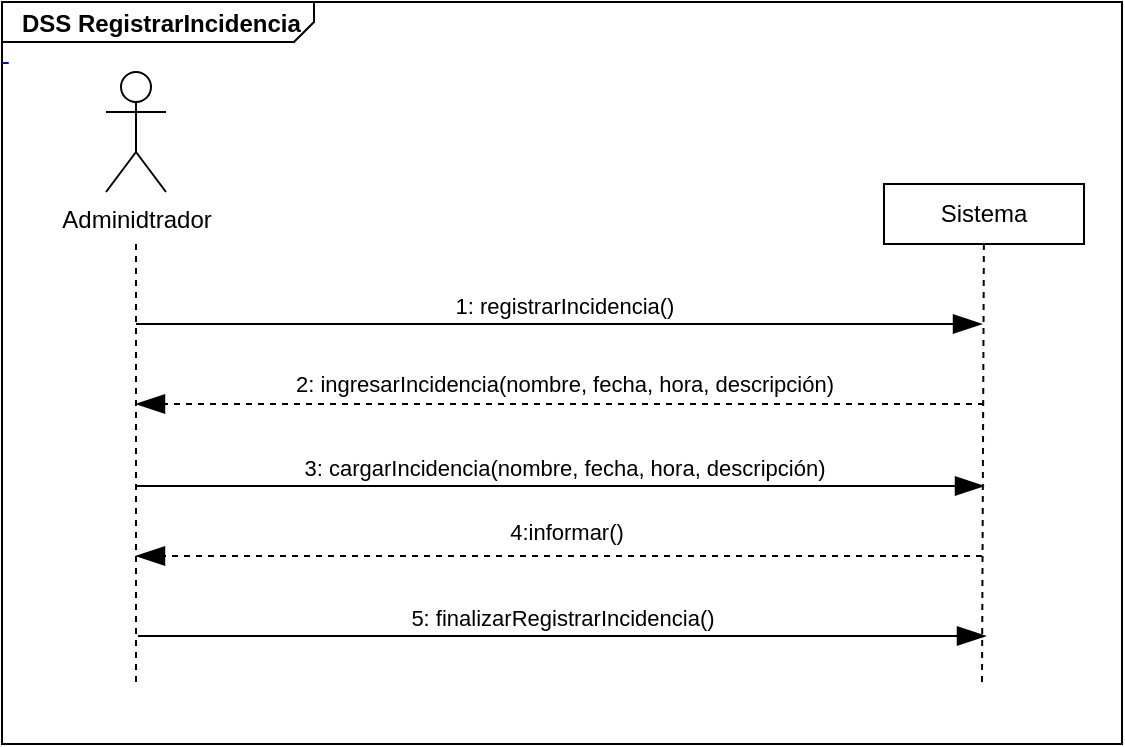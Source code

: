 <mxfile>
    <diagram id="JsvHAZJFXZokmGTcRXBu" name="DSS RegistrarIncidencia - 01">
        <mxGraphModel dx="576" dy="518" grid="1" gridSize="10" guides="1" tooltips="1" connect="1" arrows="1" fold="1" page="1" pageScale="1" pageWidth="827" pageHeight="1169" math="0" shadow="0">
            <root>
                <mxCell id="0"/>
                <mxCell id="1" parent="0"/>
                <mxCell id="65" value="&lt;p style=&quot;margin: 0px ; margin-top: 4px ; margin-left: 10px ; text-align: left&quot;&gt;&lt;b&gt;DSS RegistrarIncidencia&lt;/b&gt;&lt;/p&gt;&lt;a name=&quot;_Toc102614900&quot;&gt;&lt;/a&gt;&lt;div style=&quot;text-align: left&quot;&gt;&lt;a name=&quot;_Toc102614900&quot;&gt;&lt;/a&gt;&lt;a name=&quot;_Toc102614900&quot;&gt;&lt;b&gt;&lt;font color=&quot;#f0f0f0&quot;&gt;&amp;nbsp;&lt;/font&gt;&lt;/b&gt;&lt;/a&gt;&lt;/div&gt;" style="html=1;shape=mxgraph.sysml.package;labelX=156;html=1;overflow=fill;strokeWidth=1;recursiveResize=0;" parent="1" vertex="1">
                    <mxGeometry x="50" y="50" width="560" height="371" as="geometry"/>
                </mxCell>
                <mxCell id="30" value="Sistema" style="shape=rect;html=1;whiteSpace=wrap;align=center;" parent="1" vertex="1">
                    <mxGeometry x="491" y="141" width="100" height="30" as="geometry"/>
                </mxCell>
                <mxCell id="31" value="" style="edgeStyle=none;dashed=1;html=1;endArrow=none;" parent="1" edge="1">
                    <mxGeometry relative="1" as="geometry">
                        <mxPoint x="117" y="391" as="targetPoint"/>
                        <mxPoint x="117" y="171" as="sourcePoint"/>
                    </mxGeometry>
                </mxCell>
                <mxCell id="32" value="" style="edgeStyle=none;dashed=1;html=1;endArrow=none;" parent="1" source="30" edge="1">
                    <mxGeometry relative="1" as="geometry">
                        <mxPoint x="540" y="391" as="targetPoint"/>
                    </mxGeometry>
                </mxCell>
                <mxCell id="33" value="1: registrarIncidencia()" style="edgeStyle=none;html=1;endArrow=blockThin;verticalAlign=bottom;endSize=12;endFill=1;" parent="1" edge="1">
                    <mxGeometry x="0.012" relative="1" as="geometry">
                        <mxPoint x="117" y="211" as="sourcePoint"/>
                        <mxPoint x="540" y="211" as="targetPoint"/>
                        <mxPoint as="offset"/>
                    </mxGeometry>
                </mxCell>
                <mxCell id="34" value="3: cargarIncidencia(nombre, fecha, hora, descripción)" style="edgeStyle=none;html=1;endArrow=blockThin;verticalAlign=bottom;endSize=12;endFill=1;" parent="1" edge="1">
                    <mxGeometry x="0.009" relative="1" as="geometry">
                        <mxPoint x="117" y="292" as="sourcePoint"/>
                        <mxPoint x="541" y="292" as="targetPoint"/>
                        <mxPoint as="offset"/>
                    </mxGeometry>
                </mxCell>
                <mxCell id="35" value="" style="edgeStyle=none;html=1;endArrow=blockThin;verticalAlign=bottom;endSize=12;endFill=1;dashed=1;" parent="1" edge="1">
                    <mxGeometry relative="1" as="geometry">
                        <mxPoint x="541" y="251" as="sourcePoint"/>
                        <mxPoint x="117" y="251" as="targetPoint"/>
                    </mxGeometry>
                </mxCell>
                <mxCell id="74" value="2: ingresarIncidencia(nombre, fecha, hora, descripción)" style="edgeLabel;html=1;align=center;verticalAlign=middle;resizable=0;points=[];" parent="35" vertex="1" connectable="0">
                    <mxGeometry x="-0.072" y="6" relative="1" as="geometry">
                        <mxPoint x="-14" y="-16" as="offset"/>
                    </mxGeometry>
                </mxCell>
                <mxCell id="36" value="Adminidtrador" style="shape=umlActor;verticalLabelPosition=bottom;verticalAlign=top;html=1;" parent="1" vertex="1">
                    <mxGeometry x="102" y="85" width="30" height="60" as="geometry"/>
                </mxCell>
                <mxCell id="76" value="" style="edgeStyle=none;html=1;endArrow=blockThin;verticalAlign=bottom;endSize=12;endFill=1;dashed=1;" parent="1" edge="1">
                    <mxGeometry relative="1" as="geometry">
                        <mxPoint x="540" y="327" as="sourcePoint"/>
                        <mxPoint x="117" y="327" as="targetPoint"/>
                    </mxGeometry>
                </mxCell>
                <mxCell id="77" value="4:informar()" style="edgeLabel;html=1;align=center;verticalAlign=middle;resizable=0;points=[];" parent="76" vertex="1" connectable="0">
                    <mxGeometry x="-0.072" y="6" relative="1" as="geometry">
                        <mxPoint x="-12" y="-18" as="offset"/>
                    </mxGeometry>
                </mxCell>
                <mxCell id="88" value="5: finalizarRegistrarIncidencia()" style="edgeStyle=none;html=1;endArrow=blockThin;verticalAlign=bottom;endSize=12;endFill=1;" parent="1" edge="1">
                    <mxGeometry relative="1" as="geometry">
                        <mxPoint x="118" y="367" as="sourcePoint"/>
                        <mxPoint x="542" y="367" as="targetPoint"/>
                    </mxGeometry>
                </mxCell>
            </root>
        </mxGraphModel>
    </diagram>
    <diagram id="lke4f3has1XymGj8j7d4" name="DSS RegistrarSolicitud - 02">
        <mxGraphModel dx="576" dy="518" grid="1" gridSize="10" guides="1" tooltips="1" connect="1" arrows="1" fold="1" page="1" pageScale="1" pageWidth="827" pageHeight="1169" math="0" shadow="0">
            <root>
                <mxCell id="sWk2RPnV4N8eu5s9jekP-0"/>
                <mxCell id="sWk2RPnV4N8eu5s9jekP-1" parent="sWk2RPnV4N8eu5s9jekP-0"/>
                <mxCell id="sWk2RPnV4N8eu5s9jekP-2" value="&lt;p style=&quot;margin: 0px ; margin-top: 4px ; margin-left: 10px ; text-align: left&quot;&gt;&lt;b&gt;DSS RegistrarReporte&lt;/b&gt;&lt;/p&gt;" style="html=1;shape=mxgraph.sysml.package;labelX=155.76;html=1;overflow=fill;strokeWidth=1;recursiveResize=0;" parent="sWk2RPnV4N8eu5s9jekP-1" vertex="1">
                    <mxGeometry x="19" y="20" width="741" height="380" as="geometry"/>
                </mxCell>
                <mxCell id="sWk2RPnV4N8eu5s9jekP-3" value="Sistema" style="shape=rect;html=1;whiteSpace=wrap;align=center;" parent="sWk2RPnV4N8eu5s9jekP-1" vertex="1">
                    <mxGeometry x="642" y="120" width="100" height="30" as="geometry"/>
                </mxCell>
                <mxCell id="sWk2RPnV4N8eu5s9jekP-4" value="" style="edgeStyle=none;dashed=1;html=1;endArrow=none;" parent="sWk2RPnV4N8eu5s9jekP-1" edge="1">
                    <mxGeometry relative="1" as="geometry">
                        <mxPoint x="69" y="370" as="targetPoint"/>
                        <mxPoint x="69" y="150" as="sourcePoint"/>
                    </mxGeometry>
                </mxCell>
                <mxCell id="sWk2RPnV4N8eu5s9jekP-5" value="" style="edgeStyle=none;dashed=1;html=1;endArrow=none;" parent="sWk2RPnV4N8eu5s9jekP-1" source="sWk2RPnV4N8eu5s9jekP-3" edge="1">
                    <mxGeometry relative="1" as="geometry">
                        <mxPoint x="688" y="370" as="targetPoint"/>
                    </mxGeometry>
                </mxCell>
                <mxCell id="sWk2RPnV4N8eu5s9jekP-6" value="1: registrarReporte()" style="edgeStyle=none;html=1;endArrow=blockThin;verticalAlign=bottom;endSize=12;endFill=1;" parent="sWk2RPnV4N8eu5s9jekP-1" edge="1">
                    <mxGeometry x="0.012" relative="1" as="geometry">
                        <mxPoint x="70" y="190" as="sourcePoint"/>
                        <mxPoint x="690" y="190" as="targetPoint"/>
                        <mxPoint as="offset"/>
                    </mxGeometry>
                </mxCell>
                <mxCell id="sWk2RPnV4N8eu5s9jekP-7" value="3: cargarReporte(nombre, servicio_id, categoria_id, nivel_actuacion_id, prioridad_id, fecha, hora, descripción)" style="edgeStyle=none;html=1;endArrow=blockThin;verticalAlign=bottom;endSize=12;endFill=1;" parent="sWk2RPnV4N8eu5s9jekP-1" edge="1">
                    <mxGeometry relative="1" as="geometry">
                        <mxPoint x="70" y="270" as="sourcePoint"/>
                        <mxPoint x="690" y="270" as="targetPoint"/>
                    </mxGeometry>
                </mxCell>
                <mxCell id="sWk2RPnV4N8eu5s9jekP-8" value="" style="edgeStyle=none;html=1;endArrow=blockThin;verticalAlign=bottom;endSize=12;endFill=1;dashed=1;" parent="sWk2RPnV4N8eu5s9jekP-1" edge="1">
                    <mxGeometry relative="1" as="geometry">
                        <mxPoint x="690" y="230" as="sourcePoint"/>
                        <mxPoint x="70" y="230" as="targetPoint"/>
                    </mxGeometry>
                </mxCell>
                <mxCell id="sWk2RPnV4N8eu5s9jekP-9" value="2: ingresarReporte(nombre, servicio_id, categoria_id, nivel_actuacion_id, prioridad_id, fecha, hora, descripción)" style="edgeLabel;html=1;align=center;verticalAlign=middle;resizable=0;points=[];" parent="sWk2RPnV4N8eu5s9jekP-8" vertex="1" connectable="0">
                    <mxGeometry x="-0.072" y="6" relative="1" as="geometry">
                        <mxPoint x="-24" y="-16" as="offset"/>
                    </mxGeometry>
                </mxCell>
                <mxCell id="sWk2RPnV4N8eu5s9jekP-10" value="Administrador" style="shape=umlActor;verticalLabelPosition=bottom;verticalAlign=top;html=1;" parent="sWk2RPnV4N8eu5s9jekP-1" vertex="1">
                    <mxGeometry x="54" y="64" width="30" height="60" as="geometry"/>
                </mxCell>
                <mxCell id="sWk2RPnV4N8eu5s9jekP-11" value="" style="edgeStyle=none;html=1;endArrow=blockThin;verticalAlign=bottom;endSize=12;endFill=1;dashed=1;" parent="sWk2RPnV4N8eu5s9jekP-1" edge="1">
                    <mxGeometry relative="1" as="geometry">
                        <mxPoint x="690" y="306" as="sourcePoint"/>
                        <mxPoint x="70" y="306" as="targetPoint"/>
                    </mxGeometry>
                </mxCell>
                <mxCell id="sWk2RPnV4N8eu5s9jekP-12" value="4:informar()" style="edgeLabel;html=1;align=center;verticalAlign=middle;resizable=0;points=[];" parent="sWk2RPnV4N8eu5s9jekP-11" vertex="1" connectable="0">
                    <mxGeometry x="-0.072" y="6" relative="1" as="geometry">
                        <mxPoint x="-12" y="-18" as="offset"/>
                    </mxGeometry>
                </mxCell>
                <mxCell id="sWk2RPnV4N8eu5s9jekP-13" value="5: finalizarRegistrarReporte()" style="edgeStyle=none;html=1;endArrow=blockThin;verticalAlign=bottom;endSize=12;endFill=1;" parent="sWk2RPnV4N8eu5s9jekP-1" edge="1">
                    <mxGeometry relative="1" as="geometry">
                        <mxPoint x="70" y="340" as="sourcePoint"/>
                        <mxPoint x="690" y="340" as="targetPoint"/>
                    </mxGeometry>
                </mxCell>
            </root>
        </mxGraphModel>
    </diagram>
    <diagram id="00Ulyf1vx9nboWatY4Qj" name="DSS ProcesarSolicitud - 03">
        <mxGraphModel dx="576" dy="518" grid="1" gridSize="10" guides="1" tooltips="1" connect="1" arrows="1" fold="1" page="1" pageScale="1" pageWidth="827" pageHeight="1169" math="0" shadow="0">
            <root>
                <mxCell id="KoKHNJKuFNgPaiHsPCzB-0"/>
                <mxCell id="KoKHNJKuFNgPaiHsPCzB-1" parent="KoKHNJKuFNgPaiHsPCzB-0"/>
                <mxCell id="TMHp3bomFhbl0g3YT_ks-0" value="&lt;p style=&quot;margin: 0px ; margin-top: 4px ; margin-left: 10px ; text-align: left&quot;&gt;&lt;b&gt;DSS ProcesarReporte&lt;/b&gt;&lt;/p&gt;" style="html=1;shape=mxgraph.sysml.package;labelX=155.76;html=1;overflow=fill;strokeWidth=1;recursiveResize=0;" parent="KoKHNJKuFNgPaiHsPCzB-1" vertex="1">
                    <mxGeometry x="20" y="30" width="651" height="380" as="geometry"/>
                </mxCell>
                <mxCell id="TMHp3bomFhbl0g3YT_ks-1" value="Sistema" style="shape=rect;html=1;whiteSpace=wrap;align=center;" parent="KoKHNJKuFNgPaiHsPCzB-1" vertex="1">
                    <mxGeometry x="552" y="120" width="100" height="30" as="geometry"/>
                </mxCell>
                <mxCell id="TMHp3bomFhbl0g3YT_ks-2" value="" style="edgeStyle=none;dashed=1;html=1;endArrow=none;" parent="KoKHNJKuFNgPaiHsPCzB-1" edge="1">
                    <mxGeometry relative="1" as="geometry">
                        <mxPoint x="69" y="370" as="targetPoint"/>
                        <mxPoint x="69" y="150" as="sourcePoint"/>
                    </mxGeometry>
                </mxCell>
                <mxCell id="TMHp3bomFhbl0g3YT_ks-3" value="" style="edgeStyle=none;dashed=1;html=1;endArrow=none;" parent="KoKHNJKuFNgPaiHsPCzB-1" source="TMHp3bomFhbl0g3YT_ks-1" edge="1">
                    <mxGeometry relative="1" as="geometry">
                        <mxPoint x="599" y="370" as="targetPoint"/>
                    </mxGeometry>
                </mxCell>
                <mxCell id="TMHp3bomFhbl0g3YT_ks-4" value="1: procesarReporte()" style="edgeStyle=none;html=1;endArrow=blockThin;verticalAlign=bottom;endSize=12;endFill=1;" parent="KoKHNJKuFNgPaiHsPCzB-1" edge="1">
                    <mxGeometry x="0.012" relative="1" as="geometry">
                        <mxPoint x="69" y="190" as="sourcePoint"/>
                        <mxPoint x="600" y="190" as="targetPoint"/>
                        <mxPoint as="offset"/>
                    </mxGeometry>
                </mxCell>
                <mxCell id="TMHp3bomFhbl0g3YT_ks-5" value="3: cargar(reporte:Reporte, nombre, fecha, hora, descripción, estado_id)" style="edgeStyle=none;html=1;endArrow=blockThin;verticalAlign=bottom;endSize=12;endFill=1;" parent="KoKHNJKuFNgPaiHsPCzB-1" edge="1">
                    <mxGeometry relative="1" as="geometry">
                        <mxPoint x="69" y="270" as="sourcePoint"/>
                        <mxPoint x="600" y="270" as="targetPoint"/>
                    </mxGeometry>
                </mxCell>
                <mxCell id="TMHp3bomFhbl0g3YT_ks-6" value="" style="edgeStyle=none;html=1;endArrow=blockThin;verticalAlign=bottom;endSize=12;endFill=1;dashed=1;" parent="KoKHNJKuFNgPaiHsPCzB-1" edge="1">
                    <mxGeometry relative="1" as="geometry">
                        <mxPoint x="600" y="230" as="sourcePoint"/>
                        <mxPoint x="70" y="230" as="targetPoint"/>
                    </mxGeometry>
                </mxCell>
                <mxCell id="TMHp3bomFhbl0g3YT_ks-7" value="2: ingresarA(reporte:Reporte, nombre, fecha, hora, descripción, estado_id)" style="edgeLabel;html=1;align=center;verticalAlign=middle;resizable=0;points=[];" parent="TMHp3bomFhbl0g3YT_ks-6" vertex="1" connectable="0">
                    <mxGeometry x="-0.072" y="6" relative="1" as="geometry">
                        <mxPoint x="-24" y="-16" as="offset"/>
                    </mxGeometry>
                </mxCell>
                <mxCell id="TMHp3bomFhbl0g3YT_ks-8" value="Administrador" style="shape=umlActor;verticalLabelPosition=bottom;verticalAlign=top;html=1;" parent="KoKHNJKuFNgPaiHsPCzB-1" vertex="1">
                    <mxGeometry x="54" y="64" width="30" height="60" as="geometry"/>
                </mxCell>
                <mxCell id="TMHp3bomFhbl0g3YT_ks-9" value="" style="edgeStyle=none;html=1;endArrow=blockThin;verticalAlign=bottom;endSize=12;endFill=1;dashed=1;" parent="KoKHNJKuFNgPaiHsPCzB-1" edge="1">
                    <mxGeometry relative="1" as="geometry">
                        <mxPoint x="600" y="306" as="sourcePoint"/>
                        <mxPoint x="69" y="306" as="targetPoint"/>
                    </mxGeometry>
                </mxCell>
                <mxCell id="TMHp3bomFhbl0g3YT_ks-10" value="4:informar()" style="edgeLabel;html=1;align=center;verticalAlign=middle;resizable=0;points=[];" parent="TMHp3bomFhbl0g3YT_ks-9" vertex="1" connectable="0">
                    <mxGeometry x="-0.072" y="6" relative="1" as="geometry">
                        <mxPoint x="-12" y="-18" as="offset"/>
                    </mxGeometry>
                </mxCell>
                <mxCell id="TMHp3bomFhbl0g3YT_ks-11" value="5: finalizarProcesarSolicitud()" style="edgeStyle=none;html=1;endArrow=blockThin;verticalAlign=bottom;endSize=12;endFill=1;" parent="KoKHNJKuFNgPaiHsPCzB-1" edge="1">
                    <mxGeometry relative="1" as="geometry">
                        <mxPoint x="70" y="346" as="sourcePoint"/>
                        <mxPoint x="600" y="346" as="targetPoint"/>
                    </mxGeometry>
                </mxCell>
            </root>
        </mxGraphModel>
    </diagram>
</mxfile>